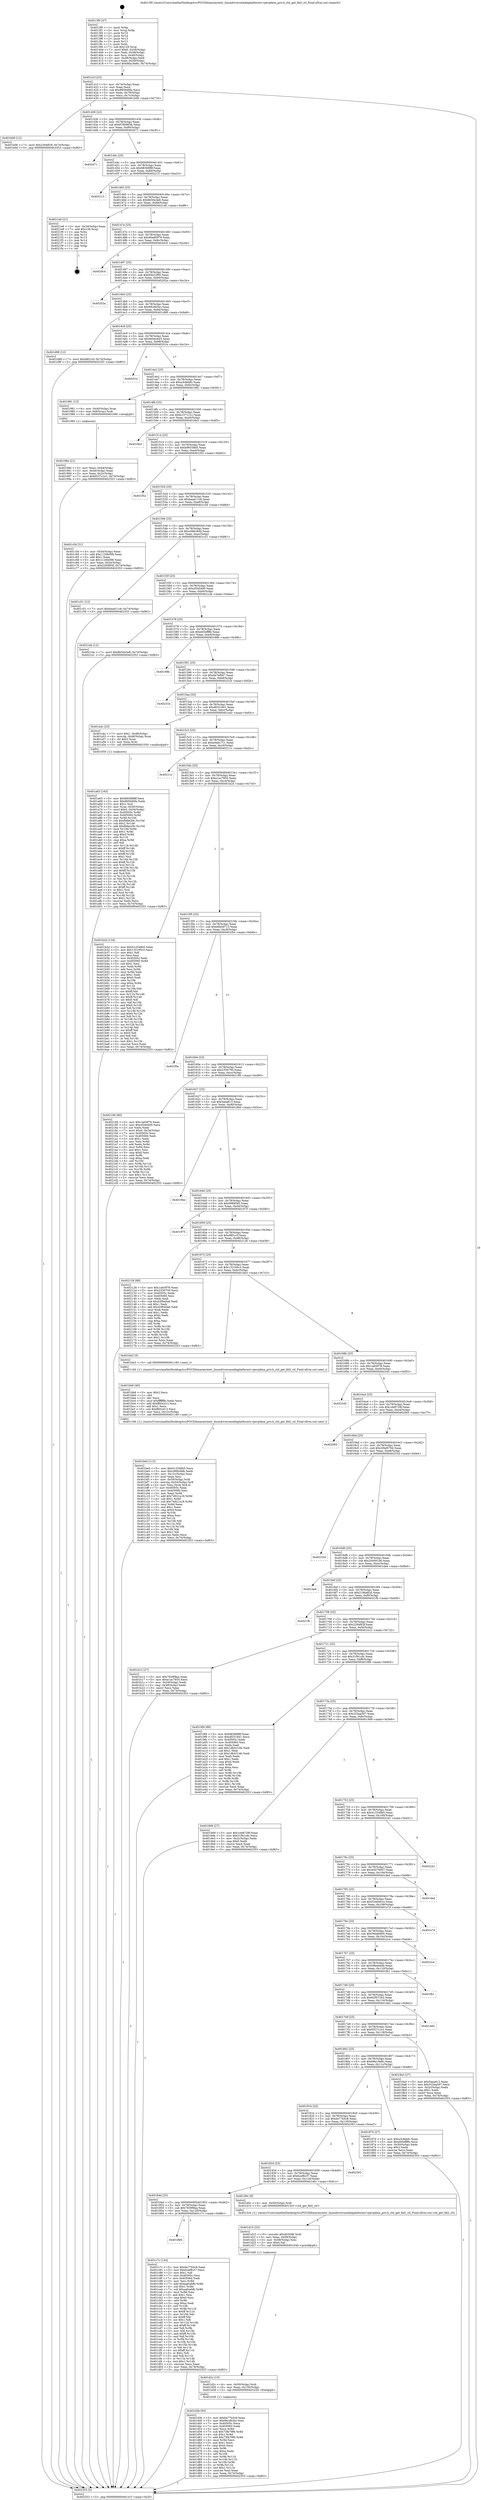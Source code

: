 digraph "0x4013f0" {
  label = "0x4013f0 (/mnt/c/Users/mathe/Desktop/tcc/POCII/binaries/extr_linuxdriversmediaplatformti-vpevpdma_priv.h_ctd_get_fid2_ctl_Final-ollvm.out::main(0))"
  labelloc = "t"
  node[shape=record]

  Entry [label="",width=0.3,height=0.3,shape=circle,fillcolor=black,style=filled]
  "0x40141f" [label="{
     0x40141f [23]\l
     | [instrs]\l
     &nbsp;&nbsp;0x40141f \<+3\>: mov -0x74(%rbp),%eax\l
     &nbsp;&nbsp;0x401422 \<+2\>: mov %eax,%ecx\l
     &nbsp;&nbsp;0x401424 \<+6\>: sub $0x8656d0fa,%ecx\l
     &nbsp;&nbsp;0x40142a \<+3\>: mov %eax,-0x78(%rbp)\l
     &nbsp;&nbsp;0x40142d \<+3\>: mov %ecx,-0x7c(%rbp)\l
     &nbsp;&nbsp;0x401430 \<+6\>: je 0000000000401b06 \<main+0x716\>\l
  }"]
  "0x401b06" [label="{
     0x401b06 [12]\l
     | [instrs]\l
     &nbsp;&nbsp;0x401b06 \<+7\>: movl $0x2294f03f,-0x74(%rbp)\l
     &nbsp;&nbsp;0x401b0d \<+5\>: jmp 0000000000402353 \<main+0xf63\>\l
  }"]
  "0x401436" [label="{
     0x401436 [22]\l
     | [instrs]\l
     &nbsp;&nbsp;0x401436 \<+5\>: jmp 000000000040143b \<main+0x4b\>\l
     &nbsp;&nbsp;0x40143b \<+3\>: mov -0x78(%rbp),%eax\l
     &nbsp;&nbsp;0x40143e \<+5\>: sub $0x87809656,%eax\l
     &nbsp;&nbsp;0x401443 \<+3\>: mov %eax,-0x80(%rbp)\l
     &nbsp;&nbsp;0x401446 \<+6\>: je 0000000000402071 \<main+0xc81\>\l
  }"]
  Exit [label="",width=0.3,height=0.3,shape=circle,fillcolor=black,style=filled,peripheries=2]
  "0x402071" [label="{
     0x402071\l
  }", style=dashed]
  "0x40144c" [label="{
     0x40144c [25]\l
     | [instrs]\l
     &nbsp;&nbsp;0x40144c \<+5\>: jmp 0000000000401451 \<main+0x61\>\l
     &nbsp;&nbsp;0x401451 \<+3\>: mov -0x78(%rbp),%eax\l
     &nbsp;&nbsp;0x401454 \<+5\>: sub $0x88368f8f,%eax\l
     &nbsp;&nbsp;0x401459 \<+6\>: mov %eax,-0x84(%rbp)\l
     &nbsp;&nbsp;0x40145f \<+6\>: je 0000000000402213 \<main+0xe23\>\l
  }"]
  "0x401d3b" [label="{
     0x401d3b [93]\l
     | [instrs]\l
     &nbsp;&nbsp;0x401d3b \<+5\>: mov $0x6a77b5c8,%eax\l
     &nbsp;&nbsp;0x401d40 \<+5\>: mov $0x96cdb3ec,%esi\l
     &nbsp;&nbsp;0x401d45 \<+7\>: mov 0x40505c,%ecx\l
     &nbsp;&nbsp;0x401d4c \<+7\>: mov 0x405060,%edx\l
     &nbsp;&nbsp;0x401d53 \<+3\>: mov %ecx,%r8d\l
     &nbsp;&nbsp;0x401d56 \<+7\>: sub $0x73fe79f6,%r8d\l
     &nbsp;&nbsp;0x401d5d \<+4\>: sub $0x1,%r8d\l
     &nbsp;&nbsp;0x401d61 \<+7\>: add $0x73fe79f6,%r8d\l
     &nbsp;&nbsp;0x401d68 \<+4\>: imul %r8d,%ecx\l
     &nbsp;&nbsp;0x401d6c \<+3\>: and $0x1,%ecx\l
     &nbsp;&nbsp;0x401d6f \<+3\>: cmp $0x0,%ecx\l
     &nbsp;&nbsp;0x401d72 \<+4\>: sete %r9b\l
     &nbsp;&nbsp;0x401d76 \<+3\>: cmp $0xa,%edx\l
     &nbsp;&nbsp;0x401d79 \<+4\>: setl %r10b\l
     &nbsp;&nbsp;0x401d7d \<+3\>: mov %r9b,%r11b\l
     &nbsp;&nbsp;0x401d80 \<+3\>: and %r10b,%r11b\l
     &nbsp;&nbsp;0x401d83 \<+3\>: xor %r10b,%r9b\l
     &nbsp;&nbsp;0x401d86 \<+3\>: or %r9b,%r11b\l
     &nbsp;&nbsp;0x401d89 \<+4\>: test $0x1,%r11b\l
     &nbsp;&nbsp;0x401d8d \<+3\>: cmovne %esi,%eax\l
     &nbsp;&nbsp;0x401d90 \<+3\>: mov %eax,-0x74(%rbp)\l
     &nbsp;&nbsp;0x401d93 \<+5\>: jmp 0000000000402353 \<main+0xf63\>\l
  }"]
  "0x402213" [label="{
     0x402213\l
  }", style=dashed]
  "0x401465" [label="{
     0x401465 [25]\l
     | [instrs]\l
     &nbsp;&nbsp;0x401465 \<+5\>: jmp 000000000040146a \<main+0x7a\>\l
     &nbsp;&nbsp;0x40146a \<+3\>: mov -0x78(%rbp),%eax\l
     &nbsp;&nbsp;0x40146d \<+5\>: sub $0x8b50e3e8,%eax\l
     &nbsp;&nbsp;0x401472 \<+6\>: mov %eax,-0x88(%rbp)\l
     &nbsp;&nbsp;0x401478 \<+6\>: je 00000000004021e6 \<main+0xdf6\>\l
  }"]
  "0x401d2c" [label="{
     0x401d2c [15]\l
     | [instrs]\l
     &nbsp;&nbsp;0x401d2c \<+4\>: mov -0x50(%rbp),%rdi\l
     &nbsp;&nbsp;0x401d30 \<+6\>: mov %eax,-0x130(%rbp)\l
     &nbsp;&nbsp;0x401d36 \<+5\>: call 0000000000401030 \<free@plt\>\l
     | [calls]\l
     &nbsp;&nbsp;0x401030 \{1\} (unknown)\l
  }"]
  "0x4021e6" [label="{
     0x4021e6 [21]\l
     | [instrs]\l
     &nbsp;&nbsp;0x4021e6 \<+3\>: mov -0x34(%rbp),%eax\l
     &nbsp;&nbsp;0x4021e9 \<+7\>: add $0x128,%rsp\l
     &nbsp;&nbsp;0x4021f0 \<+1\>: pop %rbx\l
     &nbsp;&nbsp;0x4021f1 \<+2\>: pop %r12\l
     &nbsp;&nbsp;0x4021f3 \<+2\>: pop %r13\l
     &nbsp;&nbsp;0x4021f5 \<+2\>: pop %r14\l
     &nbsp;&nbsp;0x4021f7 \<+2\>: pop %r15\l
     &nbsp;&nbsp;0x4021f9 \<+1\>: pop %rbp\l
     &nbsp;&nbsp;0x4021fa \<+1\>: ret\l
  }"]
  "0x40147e" [label="{
     0x40147e [25]\l
     | [instrs]\l
     &nbsp;&nbsp;0x40147e \<+5\>: jmp 0000000000401483 \<main+0x93\>\l
     &nbsp;&nbsp;0x401483 \<+3\>: mov -0x78(%rbp),%eax\l
     &nbsp;&nbsp;0x401486 \<+5\>: sub $0x90a90979,%eax\l
     &nbsp;&nbsp;0x40148b \<+6\>: mov %eax,-0x8c(%rbp)\l
     &nbsp;&nbsp;0x401491 \<+6\>: je 00000000004020c4 \<main+0xcd4\>\l
  }"]
  "0x401d15" [label="{
     0x401d15 [23]\l
     | [instrs]\l
     &nbsp;&nbsp;0x401d15 \<+10\>: movabs $0x4030d6,%rdi\l
     &nbsp;&nbsp;0x401d1f \<+3\>: mov %eax,-0x58(%rbp)\l
     &nbsp;&nbsp;0x401d22 \<+3\>: mov -0x58(%rbp),%esi\l
     &nbsp;&nbsp;0x401d25 \<+2\>: mov $0x0,%al\l
     &nbsp;&nbsp;0x401d27 \<+5\>: call 0000000000401040 \<printf@plt\>\l
     | [calls]\l
     &nbsp;&nbsp;0x401040 \{1\} (unknown)\l
  }"]
  "0x4020c4" [label="{
     0x4020c4\l
  }", style=dashed]
  "0x401497" [label="{
     0x401497 [25]\l
     | [instrs]\l
     &nbsp;&nbsp;0x401497 \<+5\>: jmp 000000000040149c \<main+0xac\>\l
     &nbsp;&nbsp;0x40149c \<+3\>: mov -0x78(%rbp),%eax\l
     &nbsp;&nbsp;0x40149f \<+5\>: sub $0x93b22f95,%eax\l
     &nbsp;&nbsp;0x4014a4 \<+6\>: mov %eax,-0x90(%rbp)\l
     &nbsp;&nbsp;0x4014aa \<+6\>: je 000000000040202a \<main+0xc3a\>\l
  }"]
  "0x401866" [label="{
     0x401866\l
  }", style=dashed]
  "0x40202a" [label="{
     0x40202a\l
  }", style=dashed]
  "0x4014b0" [label="{
     0x4014b0 [25]\l
     | [instrs]\l
     &nbsp;&nbsp;0x4014b0 \<+5\>: jmp 00000000004014b5 \<main+0xc5\>\l
     &nbsp;&nbsp;0x4014b5 \<+3\>: mov -0x78(%rbp),%eax\l
     &nbsp;&nbsp;0x4014b8 \<+5\>: sub $0x96cdb3ec,%eax\l
     &nbsp;&nbsp;0x4014bd \<+6\>: mov %eax,-0x94(%rbp)\l
     &nbsp;&nbsp;0x4014c3 \<+6\>: je 0000000000401d98 \<main+0x9a8\>\l
  }"]
  "0x401c7c" [label="{
     0x401c7c [144]\l
     | [instrs]\l
     &nbsp;&nbsp;0x401c7c \<+5\>: mov $0x6a77b5c8,%eax\l
     &nbsp;&nbsp;0x401c81 \<+5\>: mov $0x6cef8c37,%ecx\l
     &nbsp;&nbsp;0x401c86 \<+2\>: mov $0x1,%dl\l
     &nbsp;&nbsp;0x401c88 \<+7\>: mov 0x40505c,%esi\l
     &nbsp;&nbsp;0x401c8f \<+7\>: mov 0x405060,%edi\l
     &nbsp;&nbsp;0x401c96 \<+3\>: mov %esi,%r8d\l
     &nbsp;&nbsp;0x401c99 \<+7\>: add $0xaafcabfb,%r8d\l
     &nbsp;&nbsp;0x401ca0 \<+4\>: sub $0x1,%r8d\l
     &nbsp;&nbsp;0x401ca4 \<+7\>: sub $0xaafcabfb,%r8d\l
     &nbsp;&nbsp;0x401cab \<+4\>: imul %r8d,%esi\l
     &nbsp;&nbsp;0x401caf \<+3\>: and $0x1,%esi\l
     &nbsp;&nbsp;0x401cb2 \<+3\>: cmp $0x0,%esi\l
     &nbsp;&nbsp;0x401cb5 \<+4\>: sete %r9b\l
     &nbsp;&nbsp;0x401cb9 \<+3\>: cmp $0xa,%edi\l
     &nbsp;&nbsp;0x401cbc \<+4\>: setl %r10b\l
     &nbsp;&nbsp;0x401cc0 \<+3\>: mov %r9b,%r11b\l
     &nbsp;&nbsp;0x401cc3 \<+4\>: xor $0xff,%r11b\l
     &nbsp;&nbsp;0x401cc7 \<+3\>: mov %r10b,%bl\l
     &nbsp;&nbsp;0x401cca \<+3\>: xor $0xff,%bl\l
     &nbsp;&nbsp;0x401ccd \<+3\>: xor $0x1,%dl\l
     &nbsp;&nbsp;0x401cd0 \<+3\>: mov %r11b,%r14b\l
     &nbsp;&nbsp;0x401cd3 \<+4\>: and $0xff,%r14b\l
     &nbsp;&nbsp;0x401cd7 \<+3\>: and %dl,%r9b\l
     &nbsp;&nbsp;0x401cda \<+3\>: mov %bl,%r15b\l
     &nbsp;&nbsp;0x401cdd \<+4\>: and $0xff,%r15b\l
     &nbsp;&nbsp;0x401ce1 \<+3\>: and %dl,%r10b\l
     &nbsp;&nbsp;0x401ce4 \<+3\>: or %r9b,%r14b\l
     &nbsp;&nbsp;0x401ce7 \<+3\>: or %r10b,%r15b\l
     &nbsp;&nbsp;0x401cea \<+3\>: xor %r15b,%r14b\l
     &nbsp;&nbsp;0x401ced \<+3\>: or %bl,%r11b\l
     &nbsp;&nbsp;0x401cf0 \<+4\>: xor $0xff,%r11b\l
     &nbsp;&nbsp;0x401cf4 \<+3\>: or $0x1,%dl\l
     &nbsp;&nbsp;0x401cf7 \<+3\>: and %dl,%r11b\l
     &nbsp;&nbsp;0x401cfa \<+3\>: or %r11b,%r14b\l
     &nbsp;&nbsp;0x401cfd \<+4\>: test $0x1,%r14b\l
     &nbsp;&nbsp;0x401d01 \<+3\>: cmovne %ecx,%eax\l
     &nbsp;&nbsp;0x401d04 \<+3\>: mov %eax,-0x74(%rbp)\l
     &nbsp;&nbsp;0x401d07 \<+5\>: jmp 0000000000402353 \<main+0xf63\>\l
  }"]
  "0x401d98" [label="{
     0x401d98 [12]\l
     | [instrs]\l
     &nbsp;&nbsp;0x401d98 \<+7\>: movl $0xd8f1ccf,-0x74(%rbp)\l
     &nbsp;&nbsp;0x401d9f \<+5\>: jmp 0000000000402353 \<main+0xf63\>\l
  }"]
  "0x4014c9" [label="{
     0x4014c9 [25]\l
     | [instrs]\l
     &nbsp;&nbsp;0x4014c9 \<+5\>: jmp 00000000004014ce \<main+0xde\>\l
     &nbsp;&nbsp;0x4014ce \<+3\>: mov -0x78(%rbp),%eax\l
     &nbsp;&nbsp;0x4014d1 \<+5\>: sub $0x9e0dcb45,%eax\l
     &nbsp;&nbsp;0x4014d6 \<+6\>: mov %eax,-0x98(%rbp)\l
     &nbsp;&nbsp;0x4014dc \<+6\>: je 000000000040201e \<main+0xc2e\>\l
  }"]
  "0x40184d" [label="{
     0x40184d [25]\l
     | [instrs]\l
     &nbsp;&nbsp;0x40184d \<+5\>: jmp 0000000000401852 \<main+0x462\>\l
     &nbsp;&nbsp;0x401852 \<+3\>: mov -0x78(%rbp),%eax\l
     &nbsp;&nbsp;0x401855 \<+5\>: sub $0x7839f9aa,%eax\l
     &nbsp;&nbsp;0x40185a \<+6\>: mov %eax,-0x128(%rbp)\l
     &nbsp;&nbsp;0x401860 \<+6\>: je 0000000000401c7c \<main+0x88c\>\l
  }"]
  "0x40201e" [label="{
     0x40201e\l
  }", style=dashed]
  "0x4014e2" [label="{
     0x4014e2 [25]\l
     | [instrs]\l
     &nbsp;&nbsp;0x4014e2 \<+5\>: jmp 00000000004014e7 \<main+0xf7\>\l
     &nbsp;&nbsp;0x4014e7 \<+3\>: mov -0x78(%rbp),%eax\l
     &nbsp;&nbsp;0x4014ea \<+5\>: sub $0xa3c8ebfc,%eax\l
     &nbsp;&nbsp;0x4014ef \<+6\>: mov %eax,-0x9c(%rbp)\l
     &nbsp;&nbsp;0x4014f5 \<+6\>: je 0000000000401981 \<main+0x591\>\l
  }"]
  "0x401d0c" [label="{
     0x401d0c [9]\l
     | [instrs]\l
     &nbsp;&nbsp;0x401d0c \<+4\>: mov -0x50(%rbp),%rdi\l
     &nbsp;&nbsp;0x401d10 \<+5\>: call 00000000004013c0 \<ctd_get_fid2_ctl\>\l
     | [calls]\l
     &nbsp;&nbsp;0x4013c0 \{1\} (/mnt/c/Users/mathe/Desktop/tcc/POCII/binaries/extr_linuxdriversmediaplatformti-vpevpdma_priv.h_ctd_get_fid2_ctl_Final-ollvm.out::ctd_get_fid2_ctl)\l
  }"]
  "0x401981" [label="{
     0x401981 [13]\l
     | [instrs]\l
     &nbsp;&nbsp;0x401981 \<+4\>: mov -0x40(%rbp),%rax\l
     &nbsp;&nbsp;0x401985 \<+4\>: mov 0x8(%rax),%rdi\l
     &nbsp;&nbsp;0x401989 \<+5\>: call 0000000000401060 \<atoi@plt\>\l
     | [calls]\l
     &nbsp;&nbsp;0x401060 \{1\} (unknown)\l
  }"]
  "0x4014fb" [label="{
     0x4014fb [25]\l
     | [instrs]\l
     &nbsp;&nbsp;0x4014fb \<+5\>: jmp 0000000000401500 \<main+0x110\>\l
     &nbsp;&nbsp;0x401500 \<+3\>: mov -0x78(%rbp),%eax\l
     &nbsp;&nbsp;0x401503 \<+5\>: sub $0xb157121c,%eax\l
     &nbsp;&nbsp;0x401508 \<+6\>: mov %eax,-0xa0(%rbp)\l
     &nbsp;&nbsp;0x40150e \<+6\>: je 00000000004018e3 \<main+0x4f3\>\l
  }"]
  "0x401834" [label="{
     0x401834 [25]\l
     | [instrs]\l
     &nbsp;&nbsp;0x401834 \<+5\>: jmp 0000000000401839 \<main+0x449\>\l
     &nbsp;&nbsp;0x401839 \<+3\>: mov -0x78(%rbp),%eax\l
     &nbsp;&nbsp;0x40183c \<+5\>: sub $0x6cef8c37,%eax\l
     &nbsp;&nbsp;0x401841 \<+6\>: mov %eax,-0x124(%rbp)\l
     &nbsp;&nbsp;0x401847 \<+6\>: je 0000000000401d0c \<main+0x91c\>\l
  }"]
  "0x4018e3" [label="{
     0x4018e3\l
  }", style=dashed]
  "0x401514" [label="{
     0x401514 [25]\l
     | [instrs]\l
     &nbsp;&nbsp;0x401514 \<+5\>: jmp 0000000000401519 \<main+0x129\>\l
     &nbsp;&nbsp;0x401519 \<+3\>: mov -0x78(%rbp),%eax\l
     &nbsp;&nbsp;0x40151c \<+5\>: sub $0xb96538d5,%eax\l
     &nbsp;&nbsp;0x401521 \<+6\>: mov %eax,-0xa4(%rbp)\l
     &nbsp;&nbsp;0x401527 \<+6\>: je 0000000000401f52 \<main+0xb62\>\l
  }"]
  "0x402293" [label="{
     0x402293\l
  }", style=dashed]
  "0x401f52" [label="{
     0x401f52\l
  }", style=dashed]
  "0x40152d" [label="{
     0x40152d [25]\l
     | [instrs]\l
     &nbsp;&nbsp;0x40152d \<+5\>: jmp 0000000000401532 \<main+0x142\>\l
     &nbsp;&nbsp;0x401532 \<+3\>: mov -0x78(%rbp),%eax\l
     &nbsp;&nbsp;0x401535 \<+5\>: sub $0xbaad11c6,%eax\l
     &nbsp;&nbsp;0x40153a \<+6\>: mov %eax,-0xa8(%rbp)\l
     &nbsp;&nbsp;0x401540 \<+6\>: je 0000000000401c5d \<main+0x86d\>\l
  }"]
  "0x401be0" [label="{
     0x401be0 [113]\l
     | [instrs]\l
     &nbsp;&nbsp;0x401be0 \<+5\>: mov $0x412549b5,%ecx\l
     &nbsp;&nbsp;0x401be5 \<+5\>: mov $0xc066c8db,%edx\l
     &nbsp;&nbsp;0x401bea \<+6\>: mov -0x12c(%rbp),%esi\l
     &nbsp;&nbsp;0x401bf0 \<+3\>: imul %eax,%esi\l
     &nbsp;&nbsp;0x401bf3 \<+4\>: mov -0x50(%rbp),%rdi\l
     &nbsp;&nbsp;0x401bf7 \<+4\>: movslq -0x54(%rbp),%r8\l
     &nbsp;&nbsp;0x401bfb \<+4\>: mov %esi,(%rdi,%r8,4)\l
     &nbsp;&nbsp;0x401bff \<+7\>: mov 0x40505c,%eax\l
     &nbsp;&nbsp;0x401c06 \<+7\>: mov 0x405060,%esi\l
     &nbsp;&nbsp;0x401c0d \<+3\>: mov %eax,%r9d\l
     &nbsp;&nbsp;0x401c10 \<+7\>: add $0x74921a18,%r9d\l
     &nbsp;&nbsp;0x401c17 \<+4\>: sub $0x1,%r9d\l
     &nbsp;&nbsp;0x401c1b \<+7\>: sub $0x74921a18,%r9d\l
     &nbsp;&nbsp;0x401c22 \<+4\>: imul %r9d,%eax\l
     &nbsp;&nbsp;0x401c26 \<+3\>: and $0x1,%eax\l
     &nbsp;&nbsp;0x401c29 \<+3\>: cmp $0x0,%eax\l
     &nbsp;&nbsp;0x401c2c \<+4\>: sete %r10b\l
     &nbsp;&nbsp;0x401c30 \<+3\>: cmp $0xa,%esi\l
     &nbsp;&nbsp;0x401c33 \<+4\>: setl %r11b\l
     &nbsp;&nbsp;0x401c37 \<+3\>: mov %r10b,%bl\l
     &nbsp;&nbsp;0x401c3a \<+3\>: and %r11b,%bl\l
     &nbsp;&nbsp;0x401c3d \<+3\>: xor %r11b,%r10b\l
     &nbsp;&nbsp;0x401c40 \<+3\>: or %r10b,%bl\l
     &nbsp;&nbsp;0x401c43 \<+3\>: test $0x1,%bl\l
     &nbsp;&nbsp;0x401c46 \<+3\>: cmovne %edx,%ecx\l
     &nbsp;&nbsp;0x401c49 \<+3\>: mov %ecx,-0x74(%rbp)\l
     &nbsp;&nbsp;0x401c4c \<+5\>: jmp 0000000000402353 \<main+0xf63\>\l
  }"]
  "0x401c5d" [label="{
     0x401c5d [31]\l
     | [instrs]\l
     &nbsp;&nbsp;0x401c5d \<+3\>: mov -0x54(%rbp),%eax\l
     &nbsp;&nbsp;0x401c60 \<+5\>: add $0x1126b098,%eax\l
     &nbsp;&nbsp;0x401c65 \<+3\>: add $0x1,%eax\l
     &nbsp;&nbsp;0x401c68 \<+5\>: sub $0x1126b098,%eax\l
     &nbsp;&nbsp;0x401c6d \<+3\>: mov %eax,-0x54(%rbp)\l
     &nbsp;&nbsp;0x401c70 \<+7\>: movl $0x2294f03f,-0x74(%rbp)\l
     &nbsp;&nbsp;0x401c77 \<+5\>: jmp 0000000000402353 \<main+0xf63\>\l
  }"]
  "0x401546" [label="{
     0x401546 [25]\l
     | [instrs]\l
     &nbsp;&nbsp;0x401546 \<+5\>: jmp 000000000040154b \<main+0x15b\>\l
     &nbsp;&nbsp;0x40154b \<+3\>: mov -0x78(%rbp),%eax\l
     &nbsp;&nbsp;0x40154e \<+5\>: sub $0xc066c8db,%eax\l
     &nbsp;&nbsp;0x401553 \<+6\>: mov %eax,-0xac(%rbp)\l
     &nbsp;&nbsp;0x401559 \<+6\>: je 0000000000401c51 \<main+0x861\>\l
  }"]
  "0x401bb8" [label="{
     0x401bb8 [40]\l
     | [instrs]\l
     &nbsp;&nbsp;0x401bb8 \<+5\>: mov $0x2,%ecx\l
     &nbsp;&nbsp;0x401bbd \<+1\>: cltd\l
     &nbsp;&nbsp;0x401bbe \<+2\>: idiv %ecx\l
     &nbsp;&nbsp;0x401bc0 \<+6\>: imul $0xfffffffe,%edx,%ecx\l
     &nbsp;&nbsp;0x401bc6 \<+6\>: add $0xff45cd13,%ecx\l
     &nbsp;&nbsp;0x401bcc \<+3\>: add $0x1,%ecx\l
     &nbsp;&nbsp;0x401bcf \<+6\>: sub $0xff45cd13,%ecx\l
     &nbsp;&nbsp;0x401bd5 \<+6\>: mov %ecx,-0x12c(%rbp)\l
     &nbsp;&nbsp;0x401bdb \<+5\>: call 0000000000401160 \<next_i\>\l
     | [calls]\l
     &nbsp;&nbsp;0x401160 \{1\} (/mnt/c/Users/mathe/Desktop/tcc/POCII/binaries/extr_linuxdriversmediaplatformti-vpevpdma_priv.h_ctd_get_fid2_ctl_Final-ollvm.out::next_i)\l
  }"]
  "0x401c51" [label="{
     0x401c51 [12]\l
     | [instrs]\l
     &nbsp;&nbsp;0x401c51 \<+7\>: movl $0xbaad11c6,-0x74(%rbp)\l
     &nbsp;&nbsp;0x401c58 \<+5\>: jmp 0000000000402353 \<main+0xf63\>\l
  }"]
  "0x40155f" [label="{
     0x40155f [25]\l
     | [instrs]\l
     &nbsp;&nbsp;0x40155f \<+5\>: jmp 0000000000401564 \<main+0x174\>\l
     &nbsp;&nbsp;0x401564 \<+3\>: mov -0x78(%rbp),%eax\l
     &nbsp;&nbsp;0x401567 \<+5\>: sub $0xcf340400,%eax\l
     &nbsp;&nbsp;0x40156c \<+6\>: mov %eax,-0xb0(%rbp)\l
     &nbsp;&nbsp;0x401572 \<+6\>: je 00000000004021da \<main+0xdea\>\l
  }"]
  "0x401a63" [label="{
     0x401a63 [163]\l
     | [instrs]\l
     &nbsp;&nbsp;0x401a63 \<+5\>: mov $0x88368f8f,%ecx\l
     &nbsp;&nbsp;0x401a68 \<+5\>: mov $0x8656d0fa,%edx\l
     &nbsp;&nbsp;0x401a6d \<+3\>: mov $0x1,%sil\l
     &nbsp;&nbsp;0x401a70 \<+4\>: mov %rax,-0x50(%rbp)\l
     &nbsp;&nbsp;0x401a74 \<+7\>: movl $0x0,-0x54(%rbp)\l
     &nbsp;&nbsp;0x401a7b \<+8\>: mov 0x40505c,%r8d\l
     &nbsp;&nbsp;0x401a83 \<+8\>: mov 0x405060,%r9d\l
     &nbsp;&nbsp;0x401a8b \<+3\>: mov %r8d,%r10d\l
     &nbsp;&nbsp;0x401a8e \<+7\>: sub $0xfbfae29c,%r10d\l
     &nbsp;&nbsp;0x401a95 \<+4\>: sub $0x1,%r10d\l
     &nbsp;&nbsp;0x401a99 \<+7\>: add $0xfbfae29c,%r10d\l
     &nbsp;&nbsp;0x401aa0 \<+4\>: imul %r10d,%r8d\l
     &nbsp;&nbsp;0x401aa4 \<+4\>: and $0x1,%r8d\l
     &nbsp;&nbsp;0x401aa8 \<+4\>: cmp $0x0,%r8d\l
     &nbsp;&nbsp;0x401aac \<+4\>: sete %r11b\l
     &nbsp;&nbsp;0x401ab0 \<+4\>: cmp $0xa,%r9d\l
     &nbsp;&nbsp;0x401ab4 \<+3\>: setl %bl\l
     &nbsp;&nbsp;0x401ab7 \<+3\>: mov %r11b,%r14b\l
     &nbsp;&nbsp;0x401aba \<+4\>: xor $0xff,%r14b\l
     &nbsp;&nbsp;0x401abe \<+3\>: mov %bl,%r15b\l
     &nbsp;&nbsp;0x401ac1 \<+4\>: xor $0xff,%r15b\l
     &nbsp;&nbsp;0x401ac5 \<+4\>: xor $0x1,%sil\l
     &nbsp;&nbsp;0x401ac9 \<+3\>: mov %r14b,%r12b\l
     &nbsp;&nbsp;0x401acc \<+4\>: and $0xff,%r12b\l
     &nbsp;&nbsp;0x401ad0 \<+3\>: and %sil,%r11b\l
     &nbsp;&nbsp;0x401ad3 \<+3\>: mov %r15b,%r13b\l
     &nbsp;&nbsp;0x401ad6 \<+4\>: and $0xff,%r13b\l
     &nbsp;&nbsp;0x401ada \<+3\>: and %sil,%bl\l
     &nbsp;&nbsp;0x401add \<+3\>: or %r11b,%r12b\l
     &nbsp;&nbsp;0x401ae0 \<+3\>: or %bl,%r13b\l
     &nbsp;&nbsp;0x401ae3 \<+3\>: xor %r13b,%r12b\l
     &nbsp;&nbsp;0x401ae6 \<+3\>: or %r15b,%r14b\l
     &nbsp;&nbsp;0x401ae9 \<+4\>: xor $0xff,%r14b\l
     &nbsp;&nbsp;0x401aed \<+4\>: or $0x1,%sil\l
     &nbsp;&nbsp;0x401af1 \<+3\>: and %sil,%r14b\l
     &nbsp;&nbsp;0x401af4 \<+3\>: or %r14b,%r12b\l
     &nbsp;&nbsp;0x401af7 \<+4\>: test $0x1,%r12b\l
     &nbsp;&nbsp;0x401afb \<+3\>: cmovne %edx,%ecx\l
     &nbsp;&nbsp;0x401afe \<+3\>: mov %ecx,-0x74(%rbp)\l
     &nbsp;&nbsp;0x401b01 \<+5\>: jmp 0000000000402353 \<main+0xf63\>\l
  }"]
  "0x4021da" [label="{
     0x4021da [12]\l
     | [instrs]\l
     &nbsp;&nbsp;0x4021da \<+7\>: movl $0x8b50e3e8,-0x74(%rbp)\l
     &nbsp;&nbsp;0x4021e1 \<+5\>: jmp 0000000000402353 \<main+0xf63\>\l
  }"]
  "0x401578" [label="{
     0x401578 [25]\l
     | [instrs]\l
     &nbsp;&nbsp;0x401578 \<+5\>: jmp 000000000040157d \<main+0x18d\>\l
     &nbsp;&nbsp;0x40157d \<+3\>: mov -0x78(%rbp),%eax\l
     &nbsp;&nbsp;0x401580 \<+5\>: sub $0xd45eff8b,%eax\l
     &nbsp;&nbsp;0x401585 \<+6\>: mov %eax,-0xb4(%rbp)\l
     &nbsp;&nbsp;0x40158b \<+6\>: je 000000000040188b \<main+0x49b\>\l
  }"]
  "0x40198e" [label="{
     0x40198e [21]\l
     | [instrs]\l
     &nbsp;&nbsp;0x40198e \<+3\>: mov %eax,-0x44(%rbp)\l
     &nbsp;&nbsp;0x401991 \<+3\>: mov -0x44(%rbp),%eax\l
     &nbsp;&nbsp;0x401994 \<+3\>: mov %eax,-0x2c(%rbp)\l
     &nbsp;&nbsp;0x401997 \<+7\>: movl $0x6537c1e1,-0x74(%rbp)\l
     &nbsp;&nbsp;0x40199e \<+5\>: jmp 0000000000402353 \<main+0xf63\>\l
  }"]
  "0x40188b" [label="{
     0x40188b\l
  }", style=dashed]
  "0x401591" [label="{
     0x401591 [25]\l
     | [instrs]\l
     &nbsp;&nbsp;0x401591 \<+5\>: jmp 0000000000401596 \<main+0x1a6\>\l
     &nbsp;&nbsp;0x401596 \<+3\>: mov -0x78(%rbp),%eax\l
     &nbsp;&nbsp;0x401599 \<+5\>: sub $0xdb7bf947,%eax\l
     &nbsp;&nbsp;0x40159e \<+6\>: mov %eax,-0xb8(%rbp)\l
     &nbsp;&nbsp;0x4015a4 \<+6\>: je 000000000040231b \<main+0xf2b\>\l
  }"]
  "0x4013f0" [label="{
     0x4013f0 [47]\l
     | [instrs]\l
     &nbsp;&nbsp;0x4013f0 \<+1\>: push %rbp\l
     &nbsp;&nbsp;0x4013f1 \<+3\>: mov %rsp,%rbp\l
     &nbsp;&nbsp;0x4013f4 \<+2\>: push %r15\l
     &nbsp;&nbsp;0x4013f6 \<+2\>: push %r14\l
     &nbsp;&nbsp;0x4013f8 \<+2\>: push %r13\l
     &nbsp;&nbsp;0x4013fa \<+2\>: push %r12\l
     &nbsp;&nbsp;0x4013fc \<+1\>: push %rbx\l
     &nbsp;&nbsp;0x4013fd \<+7\>: sub $0x128,%rsp\l
     &nbsp;&nbsp;0x401404 \<+7\>: movl $0x0,-0x34(%rbp)\l
     &nbsp;&nbsp;0x40140b \<+3\>: mov %edi,-0x38(%rbp)\l
     &nbsp;&nbsp;0x40140e \<+4\>: mov %rsi,-0x40(%rbp)\l
     &nbsp;&nbsp;0x401412 \<+3\>: mov -0x38(%rbp),%edi\l
     &nbsp;&nbsp;0x401415 \<+3\>: mov %edi,-0x30(%rbp)\l
     &nbsp;&nbsp;0x401418 \<+7\>: movl $0x68a18e8c,-0x74(%rbp)\l
  }"]
  "0x40231b" [label="{
     0x40231b\l
  }", style=dashed]
  "0x4015aa" [label="{
     0x4015aa [25]\l
     | [instrs]\l
     &nbsp;&nbsp;0x4015aa \<+5\>: jmp 00000000004015af \<main+0x1bf\>\l
     &nbsp;&nbsp;0x4015af \<+3\>: mov -0x78(%rbp),%eax\l
     &nbsp;&nbsp;0x4015b2 \<+5\>: sub $0xdf251841,%eax\l
     &nbsp;&nbsp;0x4015b7 \<+6\>: mov %eax,-0xbc(%rbp)\l
     &nbsp;&nbsp;0x4015bd \<+6\>: je 0000000000401a4c \<main+0x65c\>\l
  }"]
  "0x402353" [label="{
     0x402353 [5]\l
     | [instrs]\l
     &nbsp;&nbsp;0x402353 \<+5\>: jmp 000000000040141f \<main+0x2f\>\l
  }"]
  "0x401a4c" [label="{
     0x401a4c [23]\l
     | [instrs]\l
     &nbsp;&nbsp;0x401a4c \<+7\>: movl $0x1,-0x48(%rbp)\l
     &nbsp;&nbsp;0x401a53 \<+4\>: movslq -0x48(%rbp),%rax\l
     &nbsp;&nbsp;0x401a57 \<+4\>: shl $0x2,%rax\l
     &nbsp;&nbsp;0x401a5b \<+3\>: mov %rax,%rdi\l
     &nbsp;&nbsp;0x401a5e \<+5\>: call 0000000000401050 \<malloc@plt\>\l
     | [calls]\l
     &nbsp;&nbsp;0x401050 \{1\} (unknown)\l
  }"]
  "0x4015c3" [label="{
     0x4015c3 [25]\l
     | [instrs]\l
     &nbsp;&nbsp;0x4015c3 \<+5\>: jmp 00000000004015c8 \<main+0x1d8\>\l
     &nbsp;&nbsp;0x4015c8 \<+3\>: mov -0x78(%rbp),%eax\l
     &nbsp;&nbsp;0x4015cb \<+5\>: sub $0xe0ebc711,%eax\l
     &nbsp;&nbsp;0x4015d0 \<+6\>: mov %eax,-0xc0(%rbp)\l
     &nbsp;&nbsp;0x4015d6 \<+6\>: je 000000000040211c \<main+0xd2c\>\l
  }"]
  "0x40181b" [label="{
     0x40181b [25]\l
     | [instrs]\l
     &nbsp;&nbsp;0x40181b \<+5\>: jmp 0000000000401820 \<main+0x430\>\l
     &nbsp;&nbsp;0x401820 \<+3\>: mov -0x78(%rbp),%eax\l
     &nbsp;&nbsp;0x401823 \<+5\>: sub $0x6a77b5c8,%eax\l
     &nbsp;&nbsp;0x401828 \<+6\>: mov %eax,-0x120(%rbp)\l
     &nbsp;&nbsp;0x40182e \<+6\>: je 0000000000402293 \<main+0xea3\>\l
  }"]
  "0x40211c" [label="{
     0x40211c\l
  }", style=dashed]
  "0x4015dc" [label="{
     0x4015dc [25]\l
     | [instrs]\l
     &nbsp;&nbsp;0x4015dc \<+5\>: jmp 00000000004015e1 \<main+0x1f1\>\l
     &nbsp;&nbsp;0x4015e1 \<+3\>: mov -0x78(%rbp),%eax\l
     &nbsp;&nbsp;0x4015e4 \<+5\>: sub $0xe1ac7855,%eax\l
     &nbsp;&nbsp;0x4015e9 \<+6\>: mov %eax,-0xc4(%rbp)\l
     &nbsp;&nbsp;0x4015ef \<+6\>: je 0000000000401b2d \<main+0x73d\>\l
  }"]
  "0x401870" [label="{
     0x401870 [27]\l
     | [instrs]\l
     &nbsp;&nbsp;0x401870 \<+5\>: mov $0xa3c8ebfc,%eax\l
     &nbsp;&nbsp;0x401875 \<+5\>: mov $0xd45eff8b,%ecx\l
     &nbsp;&nbsp;0x40187a \<+3\>: mov -0x30(%rbp),%edx\l
     &nbsp;&nbsp;0x40187d \<+3\>: cmp $0x2,%edx\l
     &nbsp;&nbsp;0x401880 \<+3\>: cmovne %ecx,%eax\l
     &nbsp;&nbsp;0x401883 \<+3\>: mov %eax,-0x74(%rbp)\l
     &nbsp;&nbsp;0x401886 \<+5\>: jmp 0000000000402353 \<main+0xf63\>\l
  }"]
  "0x401b2d" [label="{
     0x401b2d [134]\l
     | [instrs]\l
     &nbsp;&nbsp;0x401b2d \<+5\>: mov $0x412549b5,%eax\l
     &nbsp;&nbsp;0x401b32 \<+5\>: mov $0x132195c3,%ecx\l
     &nbsp;&nbsp;0x401b37 \<+2\>: mov $0x1,%dl\l
     &nbsp;&nbsp;0x401b39 \<+2\>: xor %esi,%esi\l
     &nbsp;&nbsp;0x401b3b \<+7\>: mov 0x40505c,%edi\l
     &nbsp;&nbsp;0x401b42 \<+8\>: mov 0x405060,%r8d\l
     &nbsp;&nbsp;0x401b4a \<+3\>: sub $0x1,%esi\l
     &nbsp;&nbsp;0x401b4d \<+3\>: mov %edi,%r9d\l
     &nbsp;&nbsp;0x401b50 \<+3\>: add %esi,%r9d\l
     &nbsp;&nbsp;0x401b53 \<+4\>: imul %r9d,%edi\l
     &nbsp;&nbsp;0x401b57 \<+3\>: and $0x1,%edi\l
     &nbsp;&nbsp;0x401b5a \<+3\>: cmp $0x0,%edi\l
     &nbsp;&nbsp;0x401b5d \<+4\>: sete %r10b\l
     &nbsp;&nbsp;0x401b61 \<+4\>: cmp $0xa,%r8d\l
     &nbsp;&nbsp;0x401b65 \<+4\>: setl %r11b\l
     &nbsp;&nbsp;0x401b69 \<+3\>: mov %r10b,%bl\l
     &nbsp;&nbsp;0x401b6c \<+3\>: xor $0xff,%bl\l
     &nbsp;&nbsp;0x401b6f \<+3\>: mov %r11b,%r14b\l
     &nbsp;&nbsp;0x401b72 \<+4\>: xor $0xff,%r14b\l
     &nbsp;&nbsp;0x401b76 \<+3\>: xor $0x0,%dl\l
     &nbsp;&nbsp;0x401b79 \<+3\>: mov %bl,%r15b\l
     &nbsp;&nbsp;0x401b7c \<+4\>: and $0x0,%r15b\l
     &nbsp;&nbsp;0x401b80 \<+3\>: and %dl,%r10b\l
     &nbsp;&nbsp;0x401b83 \<+3\>: mov %r14b,%r12b\l
     &nbsp;&nbsp;0x401b86 \<+4\>: and $0x0,%r12b\l
     &nbsp;&nbsp;0x401b8a \<+3\>: and %dl,%r11b\l
     &nbsp;&nbsp;0x401b8d \<+3\>: or %r10b,%r15b\l
     &nbsp;&nbsp;0x401b90 \<+3\>: or %r11b,%r12b\l
     &nbsp;&nbsp;0x401b93 \<+3\>: xor %r12b,%r15b\l
     &nbsp;&nbsp;0x401b96 \<+3\>: or %r14b,%bl\l
     &nbsp;&nbsp;0x401b99 \<+3\>: xor $0xff,%bl\l
     &nbsp;&nbsp;0x401b9c \<+3\>: or $0x0,%dl\l
     &nbsp;&nbsp;0x401b9f \<+2\>: and %dl,%bl\l
     &nbsp;&nbsp;0x401ba1 \<+3\>: or %bl,%r15b\l
     &nbsp;&nbsp;0x401ba4 \<+4\>: test $0x1,%r15b\l
     &nbsp;&nbsp;0x401ba8 \<+3\>: cmovne %ecx,%eax\l
     &nbsp;&nbsp;0x401bab \<+3\>: mov %eax,-0x74(%rbp)\l
     &nbsp;&nbsp;0x401bae \<+5\>: jmp 0000000000402353 \<main+0xf63\>\l
  }"]
  "0x4015f5" [label="{
     0x4015f5 [25]\l
     | [instrs]\l
     &nbsp;&nbsp;0x4015f5 \<+5\>: jmp 00000000004015fa \<main+0x20a\>\l
     &nbsp;&nbsp;0x4015fa \<+3\>: mov -0x78(%rbp),%eax\l
     &nbsp;&nbsp;0x4015fd \<+5\>: sub $0xe6b0d713,%eax\l
     &nbsp;&nbsp;0x401602 \<+6\>: mov %eax,-0xc8(%rbp)\l
     &nbsp;&nbsp;0x401608 \<+6\>: je 0000000000401f5e \<main+0xb6e\>\l
  }"]
  "0x401802" [label="{
     0x401802 [25]\l
     | [instrs]\l
     &nbsp;&nbsp;0x401802 \<+5\>: jmp 0000000000401807 \<main+0x417\>\l
     &nbsp;&nbsp;0x401807 \<+3\>: mov -0x78(%rbp),%eax\l
     &nbsp;&nbsp;0x40180a \<+5\>: sub $0x68a18e8c,%eax\l
     &nbsp;&nbsp;0x40180f \<+6\>: mov %eax,-0x11c(%rbp)\l
     &nbsp;&nbsp;0x401815 \<+6\>: je 0000000000401870 \<main+0x480\>\l
  }"]
  "0x401f5e" [label="{
     0x401f5e\l
  }", style=dashed]
  "0x40160e" [label="{
     0x40160e [25]\l
     | [instrs]\l
     &nbsp;&nbsp;0x40160e \<+5\>: jmp 0000000000401613 \<main+0x223\>\l
     &nbsp;&nbsp;0x401613 \<+3\>: mov -0x78(%rbp),%eax\l
     &nbsp;&nbsp;0x401616 \<+5\>: sub $0x2350700,%eax\l
     &nbsp;&nbsp;0x40161b \<+6\>: mov %eax,-0xcc(%rbp)\l
     &nbsp;&nbsp;0x401621 \<+6\>: je 0000000000402180 \<main+0xd90\>\l
  }"]
  "0x4019a3" [label="{
     0x4019a3 [27]\l
     | [instrs]\l
     &nbsp;&nbsp;0x4019a3 \<+5\>: mov $0x5aea613,%eax\l
     &nbsp;&nbsp;0x4019a8 \<+5\>: mov $0x325aa597,%ecx\l
     &nbsp;&nbsp;0x4019ad \<+3\>: mov -0x2c(%rbp),%edx\l
     &nbsp;&nbsp;0x4019b0 \<+3\>: cmp $0x1,%edx\l
     &nbsp;&nbsp;0x4019b3 \<+3\>: cmovl %ecx,%eax\l
     &nbsp;&nbsp;0x4019b6 \<+3\>: mov %eax,-0x74(%rbp)\l
     &nbsp;&nbsp;0x4019b9 \<+5\>: jmp 0000000000402353 \<main+0xf63\>\l
  }"]
  "0x402180" [label="{
     0x402180 [90]\l
     | [instrs]\l
     &nbsp;&nbsp;0x402180 \<+5\>: mov $0x1afc0f78,%eax\l
     &nbsp;&nbsp;0x402185 \<+5\>: mov $0xcf340400,%ecx\l
     &nbsp;&nbsp;0x40218a \<+2\>: xor %edx,%edx\l
     &nbsp;&nbsp;0x40218c \<+7\>: movl $0x0,-0x34(%rbp)\l
     &nbsp;&nbsp;0x402193 \<+7\>: mov 0x40505c,%esi\l
     &nbsp;&nbsp;0x40219a \<+7\>: mov 0x405060,%edi\l
     &nbsp;&nbsp;0x4021a1 \<+3\>: sub $0x1,%edx\l
     &nbsp;&nbsp;0x4021a4 \<+3\>: mov %esi,%r8d\l
     &nbsp;&nbsp;0x4021a7 \<+3\>: add %edx,%r8d\l
     &nbsp;&nbsp;0x4021aa \<+4\>: imul %r8d,%esi\l
     &nbsp;&nbsp;0x4021ae \<+3\>: and $0x1,%esi\l
     &nbsp;&nbsp;0x4021b1 \<+3\>: cmp $0x0,%esi\l
     &nbsp;&nbsp;0x4021b4 \<+4\>: sete %r9b\l
     &nbsp;&nbsp;0x4021b8 \<+3\>: cmp $0xa,%edi\l
     &nbsp;&nbsp;0x4021bb \<+4\>: setl %r10b\l
     &nbsp;&nbsp;0x4021bf \<+3\>: mov %r9b,%r11b\l
     &nbsp;&nbsp;0x4021c2 \<+3\>: and %r10b,%r11b\l
     &nbsp;&nbsp;0x4021c5 \<+3\>: xor %r10b,%r9b\l
     &nbsp;&nbsp;0x4021c8 \<+3\>: or %r9b,%r11b\l
     &nbsp;&nbsp;0x4021cb \<+4\>: test $0x1,%r11b\l
     &nbsp;&nbsp;0x4021cf \<+3\>: cmovne %ecx,%eax\l
     &nbsp;&nbsp;0x4021d2 \<+3\>: mov %eax,-0x74(%rbp)\l
     &nbsp;&nbsp;0x4021d5 \<+5\>: jmp 0000000000402353 \<main+0xf63\>\l
  }"]
  "0x401627" [label="{
     0x401627 [25]\l
     | [instrs]\l
     &nbsp;&nbsp;0x401627 \<+5\>: jmp 000000000040162c \<main+0x23c\>\l
     &nbsp;&nbsp;0x40162c \<+3\>: mov -0x78(%rbp),%eax\l
     &nbsp;&nbsp;0x40162f \<+5\>: sub $0x5aea613,%eax\l
     &nbsp;&nbsp;0x401634 \<+6\>: mov %eax,-0xd0(%rbp)\l
     &nbsp;&nbsp;0x40163a \<+6\>: je 00000000004019be \<main+0x5ce\>\l
  }"]
  "0x4017e9" [label="{
     0x4017e9 [25]\l
     | [instrs]\l
     &nbsp;&nbsp;0x4017e9 \<+5\>: jmp 00000000004017ee \<main+0x3fe\>\l
     &nbsp;&nbsp;0x4017ee \<+3\>: mov -0x78(%rbp),%eax\l
     &nbsp;&nbsp;0x4017f1 \<+5\>: sub $0x6537c1e1,%eax\l
     &nbsp;&nbsp;0x4017f6 \<+6\>: mov %eax,-0x118(%rbp)\l
     &nbsp;&nbsp;0x4017fc \<+6\>: je 00000000004019a3 \<main+0x5b3\>\l
  }"]
  "0x4019be" [label="{
     0x4019be\l
  }", style=dashed]
  "0x401640" [label="{
     0x401640 [25]\l
     | [instrs]\l
     &nbsp;&nbsp;0x401640 \<+5\>: jmp 0000000000401645 \<main+0x255\>\l
     &nbsp;&nbsp;0x401645 \<+3\>: mov -0x78(%rbp),%eax\l
     &nbsp;&nbsp;0x401648 \<+5\>: sub $0x9989565,%eax\l
     &nbsp;&nbsp;0x40164d \<+6\>: mov %eax,-0xd4(%rbp)\l
     &nbsp;&nbsp;0x401653 \<+6\>: je 0000000000401975 \<main+0x585\>\l
  }"]
  "0x401dd2" [label="{
     0x401dd2\l
  }", style=dashed]
  "0x401975" [label="{
     0x401975\l
  }", style=dashed]
  "0x401659" [label="{
     0x401659 [25]\l
     | [instrs]\l
     &nbsp;&nbsp;0x401659 \<+5\>: jmp 000000000040165e \<main+0x26e\>\l
     &nbsp;&nbsp;0x40165e \<+3\>: mov -0x78(%rbp),%eax\l
     &nbsp;&nbsp;0x401661 \<+5\>: sub $0xd8f1ccf,%eax\l
     &nbsp;&nbsp;0x401666 \<+6\>: mov %eax,-0xd8(%rbp)\l
     &nbsp;&nbsp;0x40166c \<+6\>: je 0000000000402128 \<main+0xd38\>\l
  }"]
  "0x4017d0" [label="{
     0x4017d0 [25]\l
     | [instrs]\l
     &nbsp;&nbsp;0x4017d0 \<+5\>: jmp 00000000004017d5 \<main+0x3e5\>\l
     &nbsp;&nbsp;0x4017d5 \<+3\>: mov -0x78(%rbp),%eax\l
     &nbsp;&nbsp;0x4017d8 \<+5\>: sub $0x62f07342,%eax\l
     &nbsp;&nbsp;0x4017dd \<+6\>: mov %eax,-0x114(%rbp)\l
     &nbsp;&nbsp;0x4017e3 \<+6\>: je 0000000000401dd2 \<main+0x9e2\>\l
  }"]
  "0x402128" [label="{
     0x402128 [88]\l
     | [instrs]\l
     &nbsp;&nbsp;0x402128 \<+5\>: mov $0x1afc0f78,%eax\l
     &nbsp;&nbsp;0x40212d \<+5\>: mov $0x2350700,%ecx\l
     &nbsp;&nbsp;0x402132 \<+7\>: mov 0x40505c,%edx\l
     &nbsp;&nbsp;0x402139 \<+7\>: mov 0x405060,%esi\l
     &nbsp;&nbsp;0x402140 \<+2\>: mov %edx,%edi\l
     &nbsp;&nbsp;0x402142 \<+6\>: sub $0x43f0e0a6,%edi\l
     &nbsp;&nbsp;0x402148 \<+3\>: sub $0x1,%edi\l
     &nbsp;&nbsp;0x40214b \<+6\>: add $0x43f0e0a6,%edi\l
     &nbsp;&nbsp;0x402151 \<+3\>: imul %edi,%edx\l
     &nbsp;&nbsp;0x402154 \<+3\>: and $0x1,%edx\l
     &nbsp;&nbsp;0x402157 \<+3\>: cmp $0x0,%edx\l
     &nbsp;&nbsp;0x40215a \<+4\>: sete %r8b\l
     &nbsp;&nbsp;0x40215e \<+3\>: cmp $0xa,%esi\l
     &nbsp;&nbsp;0x402161 \<+4\>: setl %r9b\l
     &nbsp;&nbsp;0x402165 \<+3\>: mov %r8b,%r10b\l
     &nbsp;&nbsp;0x402168 \<+3\>: and %r9b,%r10b\l
     &nbsp;&nbsp;0x40216b \<+3\>: xor %r9b,%r8b\l
     &nbsp;&nbsp;0x40216e \<+3\>: or %r8b,%r10b\l
     &nbsp;&nbsp;0x402171 \<+4\>: test $0x1,%r10b\l
     &nbsp;&nbsp;0x402175 \<+3\>: cmovne %ecx,%eax\l
     &nbsp;&nbsp;0x402178 \<+3\>: mov %eax,-0x74(%rbp)\l
     &nbsp;&nbsp;0x40217b \<+5\>: jmp 0000000000402353 \<main+0xf63\>\l
  }"]
  "0x401672" [label="{
     0x401672 [25]\l
     | [instrs]\l
     &nbsp;&nbsp;0x401672 \<+5\>: jmp 0000000000401677 \<main+0x287\>\l
     &nbsp;&nbsp;0x401677 \<+3\>: mov -0x78(%rbp),%eax\l
     &nbsp;&nbsp;0x40167a \<+5\>: sub $0x132195c3,%eax\l
     &nbsp;&nbsp;0x40167f \<+6\>: mov %eax,-0xdc(%rbp)\l
     &nbsp;&nbsp;0x401685 \<+6\>: je 0000000000401bb3 \<main+0x7c3\>\l
  }"]
  "0x401fb1" [label="{
     0x401fb1\l
  }", style=dashed]
  "0x401bb3" [label="{
     0x401bb3 [5]\l
     | [instrs]\l
     &nbsp;&nbsp;0x401bb3 \<+5\>: call 0000000000401160 \<next_i\>\l
     | [calls]\l
     &nbsp;&nbsp;0x401160 \{1\} (/mnt/c/Users/mathe/Desktop/tcc/POCII/binaries/extr_linuxdriversmediaplatformti-vpevpdma_priv.h_ctd_get_fid2_ctl_Final-ollvm.out::next_i)\l
  }"]
  "0x40168b" [label="{
     0x40168b [25]\l
     | [instrs]\l
     &nbsp;&nbsp;0x40168b \<+5\>: jmp 0000000000401690 \<main+0x2a0\>\l
     &nbsp;&nbsp;0x401690 \<+3\>: mov -0x78(%rbp),%eax\l
     &nbsp;&nbsp;0x401693 \<+5\>: sub $0x1afc0f78,%eax\l
     &nbsp;&nbsp;0x401698 \<+6\>: mov %eax,-0xe0(%rbp)\l
     &nbsp;&nbsp;0x40169e \<+6\>: je 0000000000402345 \<main+0xf55\>\l
  }"]
  "0x4017b7" [label="{
     0x4017b7 [25]\l
     | [instrs]\l
     &nbsp;&nbsp;0x4017b7 \<+5\>: jmp 00000000004017bc \<main+0x3cc\>\l
     &nbsp;&nbsp;0x4017bc \<+3\>: mov -0x78(%rbp),%eax\l
     &nbsp;&nbsp;0x4017bf \<+5\>: sub $0x58bdd4d0,%eax\l
     &nbsp;&nbsp;0x4017c4 \<+6\>: mov %eax,-0x110(%rbp)\l
     &nbsp;&nbsp;0x4017ca \<+6\>: je 0000000000401fb1 \<main+0xbc1\>\l
  }"]
  "0x402345" [label="{
     0x402345\l
  }", style=dashed]
  "0x4016a4" [label="{
     0x4016a4 [25]\l
     | [instrs]\l
     &nbsp;&nbsp;0x4016a4 \<+5\>: jmp 00000000004016a9 \<main+0x2b9\>\l
     &nbsp;&nbsp;0x4016a9 \<+3\>: mov -0x78(%rbp),%eax\l
     &nbsp;&nbsp;0x4016ac \<+5\>: sub $0x1eb8729f,%eax\l
     &nbsp;&nbsp;0x4016b1 \<+6\>: mov %eax,-0xe4(%rbp)\l
     &nbsp;&nbsp;0x4016b7 \<+6\>: je 0000000000402065 \<main+0xc75\>\l
  }"]
  "0x4022ce" [label="{
     0x4022ce\l
  }", style=dashed]
  "0x402065" [label="{
     0x402065\l
  }", style=dashed]
  "0x4016bd" [label="{
     0x4016bd [25]\l
     | [instrs]\l
     &nbsp;&nbsp;0x4016bd \<+5\>: jmp 00000000004016c2 \<main+0x2d2\>\l
     &nbsp;&nbsp;0x4016c2 \<+3\>: mov -0x78(%rbp),%eax\l
     &nbsp;&nbsp;0x4016c5 \<+5\>: sub $0x20bd070d,%eax\l
     &nbsp;&nbsp;0x4016ca \<+6\>: mov %eax,-0xe8(%rbp)\l
     &nbsp;&nbsp;0x4016d0 \<+6\>: je 0000000000402334 \<main+0xf44\>\l
  }"]
  "0x40179e" [label="{
     0x40179e [25]\l
     | [instrs]\l
     &nbsp;&nbsp;0x40179e \<+5\>: jmp 00000000004017a3 \<main+0x3b3\>\l
     &nbsp;&nbsp;0x4017a3 \<+3\>: mov -0x78(%rbp),%eax\l
     &nbsp;&nbsp;0x4017a6 \<+5\>: sub $0x56da8400,%eax\l
     &nbsp;&nbsp;0x4017ab \<+6\>: mov %eax,-0x10c(%rbp)\l
     &nbsp;&nbsp;0x4017b1 \<+6\>: je 00000000004022ce \<main+0xede\>\l
  }"]
  "0x402334" [label="{
     0x402334\l
  }", style=dashed]
  "0x4016d6" [label="{
     0x4016d6 [25]\l
     | [instrs]\l
     &nbsp;&nbsp;0x4016d6 \<+5\>: jmp 00000000004016db \<main+0x2eb\>\l
     &nbsp;&nbsp;0x4016db \<+3\>: mov -0x78(%rbp),%eax\l
     &nbsp;&nbsp;0x4016de \<+5\>: sub $0x20c691d6,%eax\l
     &nbsp;&nbsp;0x4016e3 \<+6\>: mov %eax,-0xec(%rbp)\l
     &nbsp;&nbsp;0x4016e9 \<+6\>: je 0000000000401da4 \<main+0x9b4\>\l
  }"]
  "0x401e7d" [label="{
     0x401e7d\l
  }", style=dashed]
  "0x401da4" [label="{
     0x401da4\l
  }", style=dashed]
  "0x4016ef" [label="{
     0x4016ef [25]\l
     | [instrs]\l
     &nbsp;&nbsp;0x4016ef \<+5\>: jmp 00000000004016f4 \<main+0x304\>\l
     &nbsp;&nbsp;0x4016f4 \<+3\>: mov -0x78(%rbp),%eax\l
     &nbsp;&nbsp;0x4016f7 \<+5\>: sub $0x2196a82d,%eax\l
     &nbsp;&nbsp;0x4016fc \<+6\>: mov %eax,-0xf0(%rbp)\l
     &nbsp;&nbsp;0x401702 \<+6\>: je 00000000004021fb \<main+0xe0b\>\l
  }"]
  "0x401785" [label="{
     0x401785 [25]\l
     | [instrs]\l
     &nbsp;&nbsp;0x401785 \<+5\>: jmp 000000000040178a \<main+0x39a\>\l
     &nbsp;&nbsp;0x40178a \<+3\>: mov -0x78(%rbp),%eax\l
     &nbsp;&nbsp;0x40178d \<+5\>: sub $0x5340bb1e,%eax\l
     &nbsp;&nbsp;0x401792 \<+6\>: mov %eax,-0x108(%rbp)\l
     &nbsp;&nbsp;0x401798 \<+6\>: je 0000000000401e7d \<main+0xa8d\>\l
  }"]
  "0x4021fb" [label="{
     0x4021fb\l
  }", style=dashed]
  "0x401708" [label="{
     0x401708 [25]\l
     | [instrs]\l
     &nbsp;&nbsp;0x401708 \<+5\>: jmp 000000000040170d \<main+0x31d\>\l
     &nbsp;&nbsp;0x40170d \<+3\>: mov -0x78(%rbp),%eax\l
     &nbsp;&nbsp;0x401710 \<+5\>: sub $0x2294f03f,%eax\l
     &nbsp;&nbsp;0x401715 \<+6\>: mov %eax,-0xf4(%rbp)\l
     &nbsp;&nbsp;0x40171b \<+6\>: je 0000000000401b12 \<main+0x722\>\l
  }"]
  "0x401ded" [label="{
     0x401ded\l
  }", style=dashed]
  "0x401b12" [label="{
     0x401b12 [27]\l
     | [instrs]\l
     &nbsp;&nbsp;0x401b12 \<+5\>: mov $0x7839f9aa,%eax\l
     &nbsp;&nbsp;0x401b17 \<+5\>: mov $0xe1ac7855,%ecx\l
     &nbsp;&nbsp;0x401b1c \<+3\>: mov -0x54(%rbp),%edx\l
     &nbsp;&nbsp;0x401b1f \<+3\>: cmp -0x48(%rbp),%edx\l
     &nbsp;&nbsp;0x401b22 \<+3\>: cmovl %ecx,%eax\l
     &nbsp;&nbsp;0x401b25 \<+3\>: mov %eax,-0x74(%rbp)\l
     &nbsp;&nbsp;0x401b28 \<+5\>: jmp 0000000000402353 \<main+0xf63\>\l
  }"]
  "0x401721" [label="{
     0x401721 [25]\l
     | [instrs]\l
     &nbsp;&nbsp;0x401721 \<+5\>: jmp 0000000000401726 \<main+0x336\>\l
     &nbsp;&nbsp;0x401726 \<+3\>: mov -0x78(%rbp),%eax\l
     &nbsp;&nbsp;0x401729 \<+5\>: sub $0x31f91cdc,%eax\l
     &nbsp;&nbsp;0x40172e \<+6\>: mov %eax,-0xf8(%rbp)\l
     &nbsp;&nbsp;0x401734 \<+6\>: je 00000000004019f4 \<main+0x604\>\l
  }"]
  "0x40176c" [label="{
     0x40176c [25]\l
     | [instrs]\l
     &nbsp;&nbsp;0x40176c \<+5\>: jmp 0000000000401771 \<main+0x381\>\l
     &nbsp;&nbsp;0x401771 \<+3\>: mov -0x78(%rbp),%eax\l
     &nbsp;&nbsp;0x401774 \<+5\>: sub $0x44579007,%eax\l
     &nbsp;&nbsp;0x401779 \<+6\>: mov %eax,-0x104(%rbp)\l
     &nbsp;&nbsp;0x40177f \<+6\>: je 0000000000401ded \<main+0x9fd\>\l
  }"]
  "0x4019f4" [label="{
     0x4019f4 [88]\l
     | [instrs]\l
     &nbsp;&nbsp;0x4019f4 \<+5\>: mov $0x88368f8f,%eax\l
     &nbsp;&nbsp;0x4019f9 \<+5\>: mov $0xdf251841,%ecx\l
     &nbsp;&nbsp;0x4019fe \<+7\>: mov 0x40505c,%edx\l
     &nbsp;&nbsp;0x401a05 \<+7\>: mov 0x405060,%esi\l
     &nbsp;&nbsp;0x401a0c \<+2\>: mov %edx,%edi\l
     &nbsp;&nbsp;0x401a0e \<+6\>: add $0x1db4314b,%edi\l
     &nbsp;&nbsp;0x401a14 \<+3\>: sub $0x1,%edi\l
     &nbsp;&nbsp;0x401a17 \<+6\>: sub $0x1db4314b,%edi\l
     &nbsp;&nbsp;0x401a1d \<+3\>: imul %edi,%edx\l
     &nbsp;&nbsp;0x401a20 \<+3\>: and $0x1,%edx\l
     &nbsp;&nbsp;0x401a23 \<+3\>: cmp $0x0,%edx\l
     &nbsp;&nbsp;0x401a26 \<+4\>: sete %r8b\l
     &nbsp;&nbsp;0x401a2a \<+3\>: cmp $0xa,%esi\l
     &nbsp;&nbsp;0x401a2d \<+4\>: setl %r9b\l
     &nbsp;&nbsp;0x401a31 \<+3\>: mov %r8b,%r10b\l
     &nbsp;&nbsp;0x401a34 \<+3\>: and %r9b,%r10b\l
     &nbsp;&nbsp;0x401a37 \<+3\>: xor %r9b,%r8b\l
     &nbsp;&nbsp;0x401a3a \<+3\>: or %r8b,%r10b\l
     &nbsp;&nbsp;0x401a3d \<+4\>: test $0x1,%r10b\l
     &nbsp;&nbsp;0x401a41 \<+3\>: cmovne %ecx,%eax\l
     &nbsp;&nbsp;0x401a44 \<+3\>: mov %eax,-0x74(%rbp)\l
     &nbsp;&nbsp;0x401a47 \<+5\>: jmp 0000000000402353 \<main+0xf63\>\l
  }"]
  "0x40173a" [label="{
     0x40173a [25]\l
     | [instrs]\l
     &nbsp;&nbsp;0x40173a \<+5\>: jmp 000000000040173f \<main+0x34f\>\l
     &nbsp;&nbsp;0x40173f \<+3\>: mov -0x78(%rbp),%eax\l
     &nbsp;&nbsp;0x401742 \<+5\>: sub $0x325aa597,%eax\l
     &nbsp;&nbsp;0x401747 \<+6\>: mov %eax,-0xfc(%rbp)\l
     &nbsp;&nbsp;0x40174d \<+6\>: je 00000000004019d9 \<main+0x5e9\>\l
  }"]
  "0x402241" [label="{
     0x402241\l
  }", style=dashed]
  "0x4019d9" [label="{
     0x4019d9 [27]\l
     | [instrs]\l
     &nbsp;&nbsp;0x4019d9 \<+5\>: mov $0x1eb8729f,%eax\l
     &nbsp;&nbsp;0x4019de \<+5\>: mov $0x31f91cdc,%ecx\l
     &nbsp;&nbsp;0x4019e3 \<+3\>: mov -0x2c(%rbp),%edx\l
     &nbsp;&nbsp;0x4019e6 \<+3\>: cmp $0x0,%edx\l
     &nbsp;&nbsp;0x4019e9 \<+3\>: cmove %ecx,%eax\l
     &nbsp;&nbsp;0x4019ec \<+3\>: mov %eax,-0x74(%rbp)\l
     &nbsp;&nbsp;0x4019ef \<+5\>: jmp 0000000000402353 \<main+0xf63\>\l
  }"]
  "0x401753" [label="{
     0x401753 [25]\l
     | [instrs]\l
     &nbsp;&nbsp;0x401753 \<+5\>: jmp 0000000000401758 \<main+0x368\>\l
     &nbsp;&nbsp;0x401758 \<+3\>: mov -0x78(%rbp),%eax\l
     &nbsp;&nbsp;0x40175b \<+5\>: sub $0x412549b5,%eax\l
     &nbsp;&nbsp;0x401760 \<+6\>: mov %eax,-0x100(%rbp)\l
     &nbsp;&nbsp;0x401766 \<+6\>: je 0000000000402241 \<main+0xe51\>\l
  }"]
  Entry -> "0x4013f0" [label=" 1"]
  "0x40141f" -> "0x401b06" [label=" 1"]
  "0x40141f" -> "0x401436" [label=" 19"]
  "0x4021e6" -> Exit [label=" 1"]
  "0x401436" -> "0x402071" [label=" 0"]
  "0x401436" -> "0x40144c" [label=" 19"]
  "0x4021da" -> "0x402353" [label=" 1"]
  "0x40144c" -> "0x402213" [label=" 0"]
  "0x40144c" -> "0x401465" [label=" 19"]
  "0x402180" -> "0x402353" [label=" 1"]
  "0x401465" -> "0x4021e6" [label=" 1"]
  "0x401465" -> "0x40147e" [label=" 18"]
  "0x402128" -> "0x402353" [label=" 1"]
  "0x40147e" -> "0x4020c4" [label=" 0"]
  "0x40147e" -> "0x401497" [label=" 18"]
  "0x401d98" -> "0x402353" [label=" 1"]
  "0x401497" -> "0x40202a" [label=" 0"]
  "0x401497" -> "0x4014b0" [label=" 18"]
  "0x401d3b" -> "0x402353" [label=" 1"]
  "0x4014b0" -> "0x401d98" [label=" 1"]
  "0x4014b0" -> "0x4014c9" [label=" 17"]
  "0x401d2c" -> "0x401d3b" [label=" 1"]
  "0x4014c9" -> "0x40201e" [label=" 0"]
  "0x4014c9" -> "0x4014e2" [label=" 17"]
  "0x401d0c" -> "0x401d15" [label=" 1"]
  "0x4014e2" -> "0x401981" [label=" 1"]
  "0x4014e2" -> "0x4014fb" [label=" 16"]
  "0x401c7c" -> "0x402353" [label=" 1"]
  "0x4014fb" -> "0x4018e3" [label=" 0"]
  "0x4014fb" -> "0x401514" [label=" 16"]
  "0x40184d" -> "0x401c7c" [label=" 1"]
  "0x401514" -> "0x401f52" [label=" 0"]
  "0x401514" -> "0x40152d" [label=" 16"]
  "0x401d15" -> "0x401d2c" [label=" 1"]
  "0x40152d" -> "0x401c5d" [label=" 1"]
  "0x40152d" -> "0x401546" [label=" 15"]
  "0x401834" -> "0x401d0c" [label=" 1"]
  "0x401546" -> "0x401c51" [label=" 1"]
  "0x401546" -> "0x40155f" [label=" 14"]
  "0x40184d" -> "0x401866" [label=" 0"]
  "0x40155f" -> "0x4021da" [label=" 1"]
  "0x40155f" -> "0x401578" [label=" 13"]
  "0x40181b" -> "0x401834" [label=" 2"]
  "0x401578" -> "0x40188b" [label=" 0"]
  "0x401578" -> "0x401591" [label=" 13"]
  "0x40181b" -> "0x402293" [label=" 0"]
  "0x401591" -> "0x40231b" [label=" 0"]
  "0x401591" -> "0x4015aa" [label=" 13"]
  "0x401834" -> "0x40184d" [label=" 1"]
  "0x4015aa" -> "0x401a4c" [label=" 1"]
  "0x4015aa" -> "0x4015c3" [label=" 12"]
  "0x401c5d" -> "0x402353" [label=" 1"]
  "0x4015c3" -> "0x40211c" [label=" 0"]
  "0x4015c3" -> "0x4015dc" [label=" 12"]
  "0x401c51" -> "0x402353" [label=" 1"]
  "0x4015dc" -> "0x401b2d" [label=" 1"]
  "0x4015dc" -> "0x4015f5" [label=" 11"]
  "0x401be0" -> "0x402353" [label=" 1"]
  "0x4015f5" -> "0x401f5e" [label=" 0"]
  "0x4015f5" -> "0x40160e" [label=" 11"]
  "0x401bb3" -> "0x401bb8" [label=" 1"]
  "0x40160e" -> "0x402180" [label=" 1"]
  "0x40160e" -> "0x401627" [label=" 10"]
  "0x401b2d" -> "0x402353" [label=" 1"]
  "0x401627" -> "0x4019be" [label=" 0"]
  "0x401627" -> "0x401640" [label=" 10"]
  "0x401b06" -> "0x402353" [label=" 1"]
  "0x401640" -> "0x401975" [label=" 0"]
  "0x401640" -> "0x401659" [label=" 10"]
  "0x401a63" -> "0x402353" [label=" 1"]
  "0x401659" -> "0x402128" [label=" 1"]
  "0x401659" -> "0x401672" [label=" 9"]
  "0x4019f4" -> "0x402353" [label=" 1"]
  "0x401672" -> "0x401bb3" [label=" 1"]
  "0x401672" -> "0x40168b" [label=" 8"]
  "0x4019d9" -> "0x402353" [label=" 1"]
  "0x40168b" -> "0x402345" [label=" 0"]
  "0x40168b" -> "0x4016a4" [label=" 8"]
  "0x40198e" -> "0x402353" [label=" 1"]
  "0x4016a4" -> "0x402065" [label=" 0"]
  "0x4016a4" -> "0x4016bd" [label=" 8"]
  "0x401981" -> "0x40198e" [label=" 1"]
  "0x4016bd" -> "0x402334" [label=" 0"]
  "0x4016bd" -> "0x4016d6" [label=" 8"]
  "0x4013f0" -> "0x40141f" [label=" 1"]
  "0x4016d6" -> "0x401da4" [label=" 0"]
  "0x4016d6" -> "0x4016ef" [label=" 8"]
  "0x401870" -> "0x402353" [label=" 1"]
  "0x4016ef" -> "0x4021fb" [label=" 0"]
  "0x4016ef" -> "0x401708" [label=" 8"]
  "0x401802" -> "0x401870" [label=" 1"]
  "0x401708" -> "0x401b12" [label=" 2"]
  "0x401708" -> "0x401721" [label=" 6"]
  "0x401bb8" -> "0x401be0" [label=" 1"]
  "0x401721" -> "0x4019f4" [label=" 1"]
  "0x401721" -> "0x40173a" [label=" 5"]
  "0x4017e9" -> "0x4019a3" [label=" 1"]
  "0x40173a" -> "0x4019d9" [label=" 1"]
  "0x40173a" -> "0x401753" [label=" 4"]
  "0x401b12" -> "0x402353" [label=" 2"]
  "0x401753" -> "0x402241" [label=" 0"]
  "0x401753" -> "0x40176c" [label=" 4"]
  "0x4017e9" -> "0x401802" [label=" 3"]
  "0x40176c" -> "0x401ded" [label=" 0"]
  "0x40176c" -> "0x401785" [label=" 4"]
  "0x401802" -> "0x40181b" [label=" 2"]
  "0x401785" -> "0x401e7d" [label=" 0"]
  "0x401785" -> "0x40179e" [label=" 4"]
  "0x402353" -> "0x40141f" [label=" 19"]
  "0x40179e" -> "0x4022ce" [label=" 0"]
  "0x40179e" -> "0x4017b7" [label=" 4"]
  "0x4019a3" -> "0x402353" [label=" 1"]
  "0x4017b7" -> "0x401fb1" [label=" 0"]
  "0x4017b7" -> "0x4017d0" [label=" 4"]
  "0x401a4c" -> "0x401a63" [label=" 1"]
  "0x4017d0" -> "0x401dd2" [label=" 0"]
  "0x4017d0" -> "0x4017e9" [label=" 4"]
}
